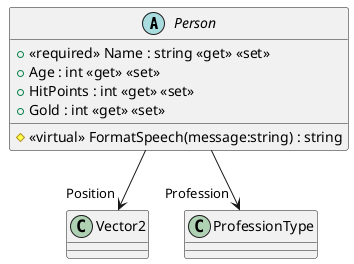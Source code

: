 @startuml
abstract class Person {
    + <<required>> Name : string <<get>> <<set>>
    + Age : int <<get>> <<set>>
    + HitPoints : int <<get>> <<set>>
    + Gold : int <<get>> <<set>>
    # <<virtual>> FormatSpeech(message:string) : string
}
Person --> "Position" Vector2
Person --> "Profession" ProfessionType
@enduml
